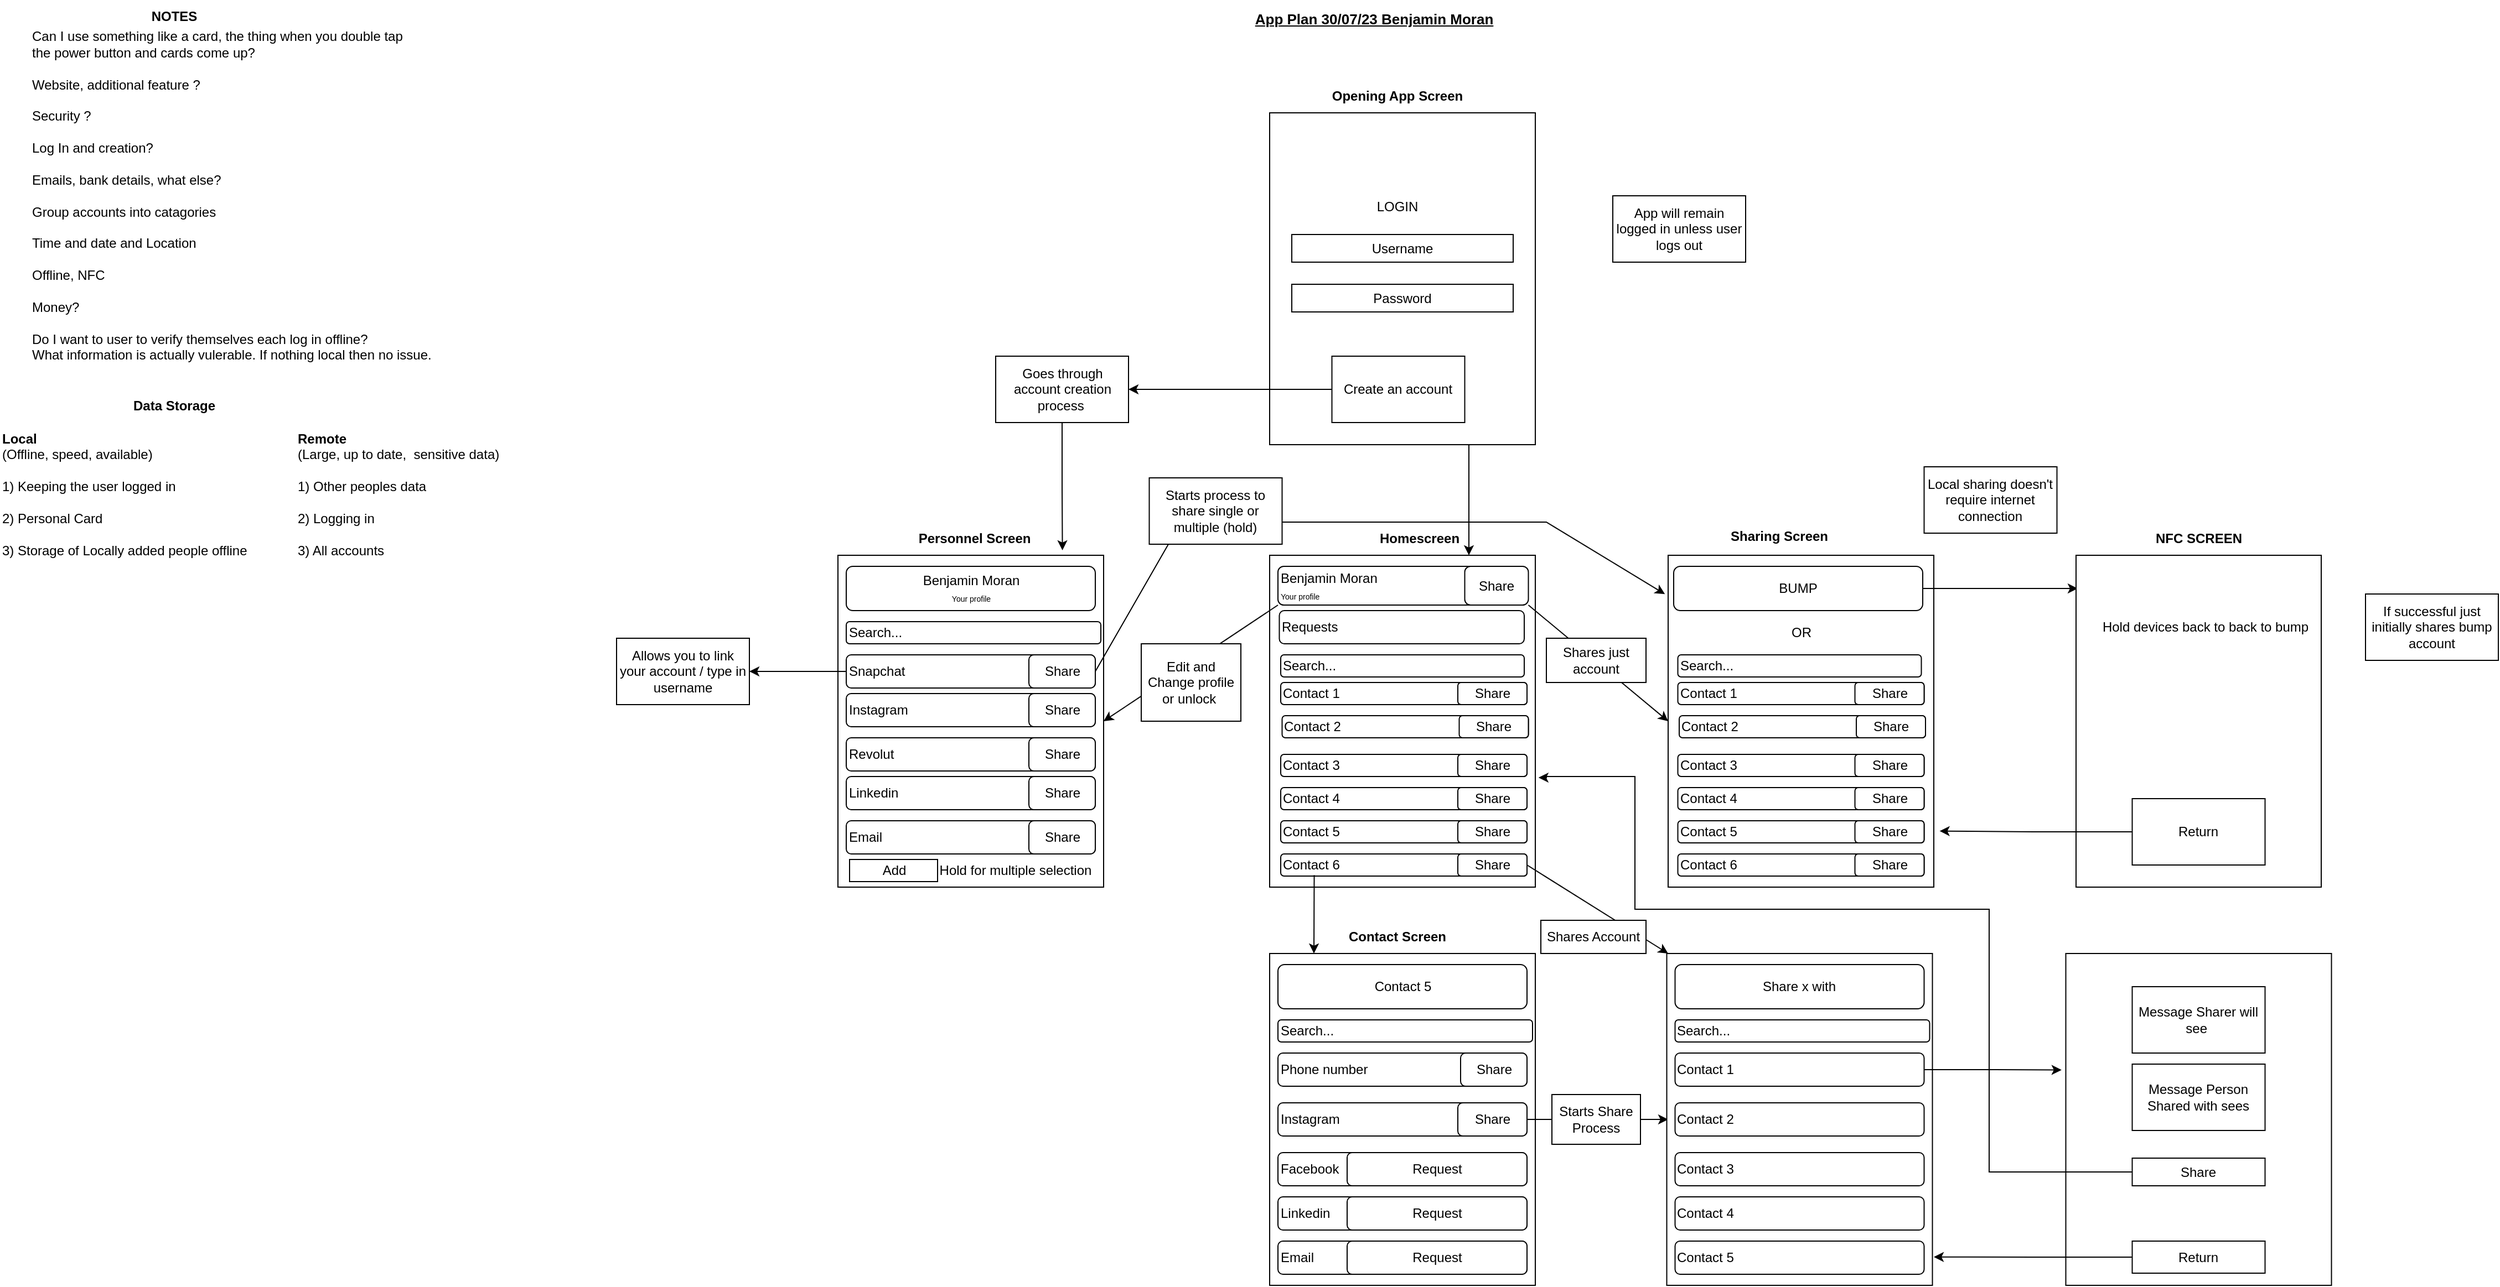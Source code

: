 <mxfile version="21.6.6" type="github">
  <diagram name="Page-1" id="TIKLZ43Wg-FKo88Zw3aZ">
    <mxGraphModel dx="3212" dy="1618" grid="1" gridSize="10" guides="1" tooltips="1" connect="1" arrows="1" fold="1" page="1" pageScale="1" pageWidth="827" pageHeight="1169" math="0" shadow="0">
      <root>
        <mxCell id="0" />
        <mxCell id="1" parent="0" />
        <mxCell id="qfI-3QRoqobWdmJR2WjG-1" value="App Plan 30/07/23 Benjamin Moran" style="text;html=1;align=center;verticalAlign=middle;resizable=0;points=[];autosize=1;strokeColor=none;fillColor=none;fontStyle=5;fontSize=13;" vertex="1" parent="1">
          <mxGeometry x="294" y="20" width="240" height="30" as="geometry" />
        </mxCell>
        <mxCell id="qfI-3QRoqobWdmJR2WjG-2" value="" style="rounded=0;whiteSpace=wrap;html=1;glass=0;" vertex="1" parent="1">
          <mxGeometry x="320" y="520" width="240" height="300" as="geometry" />
        </mxCell>
        <mxCell id="qfI-3QRoqobWdmJR2WjG-3" value="Search..." style="rounded=1;whiteSpace=wrap;html=1;align=left;" vertex="1" parent="1">
          <mxGeometry x="330" y="610" width="220" height="20" as="geometry" />
        </mxCell>
        <mxCell id="qfI-3QRoqobWdmJR2WjG-4" value="Contact 1" style="rounded=1;whiteSpace=wrap;html=1;align=left;" vertex="1" parent="1">
          <mxGeometry x="330" y="635" width="222.5" height="20" as="geometry" />
        </mxCell>
        <mxCell id="qfI-3QRoqobWdmJR2WjG-5" value="Contact 5" style="rounded=1;whiteSpace=wrap;html=1;align=left;" vertex="1" parent="1">
          <mxGeometry x="330" y="760" width="222.5" height="20" as="geometry" />
        </mxCell>
        <mxCell id="qfI-3QRoqobWdmJR2WjG-6" value="Contact 6" style="rounded=1;whiteSpace=wrap;html=1;align=left;" vertex="1" parent="1">
          <mxGeometry x="330" y="790" width="222.5" height="20" as="geometry" />
        </mxCell>
        <mxCell id="qfI-3QRoqobWdmJR2WjG-7" value="Share" style="rounded=1;whiteSpace=wrap;html=1;" vertex="1" parent="1">
          <mxGeometry x="490" y="760" width="62.5" height="20" as="geometry" />
        </mxCell>
        <mxCell id="qfI-3QRoqobWdmJR2WjG-8" value="Share" style="rounded=1;whiteSpace=wrap;html=1;" vertex="1" parent="1">
          <mxGeometry x="490" y="635" width="62.5" height="20" as="geometry" />
        </mxCell>
        <mxCell id="qfI-3QRoqobWdmJR2WjG-9" value="Share" style="rounded=1;whiteSpace=wrap;html=1;" vertex="1" parent="1">
          <mxGeometry x="490" y="790" width="62.5" height="20" as="geometry" />
        </mxCell>
        <mxCell id="qfI-3QRoqobWdmJR2WjG-10" value="" style="rounded=0;whiteSpace=wrap;html=1;glass=0;" vertex="1" parent="1">
          <mxGeometry x="-70" y="520" width="240" height="300" as="geometry" />
        </mxCell>
        <mxCell id="qfI-3QRoqobWdmJR2WjG-11" style="edgeStyle=orthogonalEdgeStyle;rounded=0;orthogonalLoop=1;jettySize=auto;html=1;exitX=0;exitY=0.5;exitDx=0;exitDy=0;" edge="1" parent="1" source="qfI-3QRoqobWdmJR2WjG-12" target="qfI-3QRoqobWdmJR2WjG-86">
          <mxGeometry relative="1" as="geometry" />
        </mxCell>
        <mxCell id="qfI-3QRoqobWdmJR2WjG-12" value="Snapchat" style="rounded=1;whiteSpace=wrap;html=1;align=left;" vertex="1" parent="1">
          <mxGeometry x="-62.5" y="610" width="225" height="30" as="geometry" />
        </mxCell>
        <mxCell id="qfI-3QRoqobWdmJR2WjG-13" value="Instagram" style="rounded=1;whiteSpace=wrap;html=1;align=left;" vertex="1" parent="1">
          <mxGeometry x="-62.5" y="645" width="225" height="30" as="geometry" />
        </mxCell>
        <mxCell id="qfI-3QRoqobWdmJR2WjG-14" value="Email" style="rounded=1;whiteSpace=wrap;html=1;align=left;" vertex="1" parent="1">
          <mxGeometry x="-62.5" y="760" width="225" height="30" as="geometry" />
        </mxCell>
        <mxCell id="qfI-3QRoqobWdmJR2WjG-15" value="Share" style="rounded=1;whiteSpace=wrap;html=1;" vertex="1" parent="1">
          <mxGeometry x="102.5" y="645" width="60" height="30" as="geometry" />
        </mxCell>
        <mxCell id="qfI-3QRoqobWdmJR2WjG-16" value="Share" style="rounded=1;whiteSpace=wrap;html=1;" vertex="1" parent="1">
          <mxGeometry x="102.5" y="610" width="60" height="30" as="geometry" />
        </mxCell>
        <mxCell id="qfI-3QRoqobWdmJR2WjG-17" value="Share" style="rounded=1;whiteSpace=wrap;html=1;" vertex="1" parent="1">
          <mxGeometry x="102.5" y="760" width="60" height="30" as="geometry" />
        </mxCell>
        <mxCell id="qfI-3QRoqobWdmJR2WjG-18" value="" style="endArrow=classic;html=1;rounded=0;exitX=0;exitY=1;exitDx=0;exitDy=0;entryX=1;entryY=0.5;entryDx=0;entryDy=0;" edge="1" parent="1" source="qfI-3QRoqobWdmJR2WjG-60" target="qfI-3QRoqobWdmJR2WjG-10">
          <mxGeometry width="50" height="50" relative="1" as="geometry">
            <mxPoint x="440" y="585" as="sourcePoint" />
            <mxPoint x="678.75" y="655" as="targetPoint" />
          </mxGeometry>
        </mxCell>
        <mxCell id="qfI-3QRoqobWdmJR2WjG-19" value="Benjamin Moran&lt;br&gt;&lt;span style=&quot;font-size: 7px;&quot;&gt;Your profile&lt;/span&gt;" style="rounded=1;whiteSpace=wrap;html=1;" vertex="1" parent="1">
          <mxGeometry x="-62.5" y="530" width="225" height="40" as="geometry" />
        </mxCell>
        <mxCell id="qfI-3QRoqobWdmJR2WjG-20" value="Search..." style="rounded=1;whiteSpace=wrap;html=1;align=left;" vertex="1" parent="1">
          <mxGeometry x="-62.5" y="580" width="230" height="20" as="geometry" />
        </mxCell>
        <mxCell id="qfI-3QRoqobWdmJR2WjG-21" value="" style="rounded=0;whiteSpace=wrap;html=1;glass=0;" vertex="1" parent="1">
          <mxGeometry x="320" y="880" width="240" height="300" as="geometry" />
        </mxCell>
        <mxCell id="qfI-3QRoqobWdmJR2WjG-22" value="Phone number" style="rounded=1;whiteSpace=wrap;html=1;align=left;" vertex="1" parent="1">
          <mxGeometry x="327.5" y="970" width="225" height="30" as="geometry" />
        </mxCell>
        <mxCell id="qfI-3QRoqobWdmJR2WjG-23" value="Instagram" style="rounded=1;whiteSpace=wrap;html=1;align=left;" vertex="1" parent="1">
          <mxGeometry x="327.5" y="1015" width="225" height="30" as="geometry" />
        </mxCell>
        <mxCell id="qfI-3QRoqobWdmJR2WjG-24" value="Facebook" style="rounded=1;whiteSpace=wrap;html=1;align=left;" vertex="1" parent="1">
          <mxGeometry x="327.5" y="1060" width="225" height="30" as="geometry" />
        </mxCell>
        <mxCell id="qfI-3QRoqobWdmJR2WjG-25" value="Linkedin&amp;nbsp;" style="rounded=1;whiteSpace=wrap;html=1;align=left;" vertex="1" parent="1">
          <mxGeometry x="327.5" y="1100" width="225" height="30" as="geometry" />
        </mxCell>
        <mxCell id="qfI-3QRoqobWdmJR2WjG-26" value="Email" style="rounded=1;whiteSpace=wrap;html=1;align=left;" vertex="1" parent="1">
          <mxGeometry x="327.5" y="1140" width="225" height="30" as="geometry" />
        </mxCell>
        <mxCell id="qfI-3QRoqobWdmJR2WjG-27" value="Share" style="rounded=1;whiteSpace=wrap;html=1;" vertex="1" parent="1">
          <mxGeometry x="490" y="1015" width="62.5" height="30" as="geometry" />
        </mxCell>
        <mxCell id="qfI-3QRoqobWdmJR2WjG-28" value="Request" style="rounded=1;whiteSpace=wrap;html=1;" vertex="1" parent="1">
          <mxGeometry x="390" y="1060" width="162.5" height="30" as="geometry" />
        </mxCell>
        <mxCell id="qfI-3QRoqobWdmJR2WjG-29" value="Share" style="rounded=1;whiteSpace=wrap;html=1;" vertex="1" parent="1">
          <mxGeometry x="492.5" y="970" width="60" height="30" as="geometry" />
        </mxCell>
        <mxCell id="qfI-3QRoqobWdmJR2WjG-30" value="Request" style="rounded=1;whiteSpace=wrap;html=1;" vertex="1" parent="1">
          <mxGeometry x="390" y="1140" width="162.5" height="30" as="geometry" />
        </mxCell>
        <mxCell id="qfI-3QRoqobWdmJR2WjG-31" value="Contact 5" style="rounded=1;whiteSpace=wrap;html=1;" vertex="1" parent="1">
          <mxGeometry x="327.5" y="890" width="225" height="40" as="geometry" />
        </mxCell>
        <mxCell id="qfI-3QRoqobWdmJR2WjG-32" value="Search..." style="rounded=1;whiteSpace=wrap;html=1;align=left;" vertex="1" parent="1">
          <mxGeometry x="327.5" y="940" width="230" height="20" as="geometry" />
        </mxCell>
        <mxCell id="qfI-3QRoqobWdmJR2WjG-33" value="Request" style="rounded=1;whiteSpace=wrap;html=1;" vertex="1" parent="1">
          <mxGeometry x="390" y="1100" width="162.5" height="30" as="geometry" />
        </mxCell>
        <mxCell id="qfI-3QRoqobWdmJR2WjG-34" value="" style="rounded=0;whiteSpace=wrap;html=1;glass=0;" vertex="1" parent="1">
          <mxGeometry x="680" y="520" width="240" height="300" as="geometry" />
        </mxCell>
        <mxCell id="qfI-3QRoqobWdmJR2WjG-35" value="BUMP" style="rounded=1;whiteSpace=wrap;html=1;" vertex="1" parent="1">
          <mxGeometry x="685" y="530" width="225" height="40" as="geometry" />
        </mxCell>
        <mxCell id="qfI-3QRoqobWdmJR2WjG-36" value="" style="endArrow=classic;html=1;rounded=0;exitX=1;exitY=1;exitDx=0;exitDy=0;entryX=0;entryY=0.5;entryDx=0;entryDy=0;" edge="1" parent="1" source="qfI-3QRoqobWdmJR2WjG-61" target="qfI-3QRoqobWdmJR2WjG-34">
          <mxGeometry width="50" height="50" relative="1" as="geometry">
            <mxPoint x="537.5" y="585" as="sourcePoint" />
            <mxPoint x="620" y="680" as="targetPoint" />
          </mxGeometry>
        </mxCell>
        <mxCell id="qfI-3QRoqobWdmJR2WjG-37" value="" style="endArrow=classic;html=1;rounded=0;exitX=1;exitY=0.5;exitDx=0;exitDy=0;entryX=0;entryY=0.5;entryDx=0;entryDy=0;" edge="1" parent="1" source="qfI-3QRoqobWdmJR2WjG-27">
          <mxGeometry width="50" height="50" relative="1" as="geometry">
            <mxPoint x="640" y="1100" as="sourcePoint" />
            <mxPoint x="680" y="1030" as="targetPoint" />
          </mxGeometry>
        </mxCell>
        <mxCell id="qfI-3QRoqobWdmJR2WjG-38" value="" style="endArrow=classic;html=1;rounded=0;exitX=1;exitY=0.5;exitDx=0;exitDy=0;entryX=-0.012;entryY=0.117;entryDx=0;entryDy=0;entryPerimeter=0;" edge="1" parent="1" source="qfI-3QRoqobWdmJR2WjG-16" target="qfI-3QRoqobWdmJR2WjG-34">
          <mxGeometry width="50" height="50" relative="1" as="geometry">
            <mxPoint x="300" y="720" as="sourcePoint" />
            <mxPoint x="350" y="670" as="targetPoint" />
            <Array as="points">
              <mxPoint x="240" y="490" />
              <mxPoint x="570" y="490" />
            </Array>
          </mxGeometry>
        </mxCell>
        <mxCell id="qfI-3QRoqobWdmJR2WjG-39" value="" style="rounded=0;whiteSpace=wrap;html=1;glass=0;" vertex="1" parent="1">
          <mxGeometry x="678.75" y="880" width="240" height="300" as="geometry" />
        </mxCell>
        <mxCell id="qfI-3QRoqobWdmJR2WjG-40" value="Share x with" style="rounded=1;whiteSpace=wrap;html=1;" vertex="1" parent="1">
          <mxGeometry x="686.25" y="890" width="225" height="40" as="geometry" />
        </mxCell>
        <mxCell id="qfI-3QRoqobWdmJR2WjG-41" value="Search..." style="rounded=1;whiteSpace=wrap;html=1;align=left;" vertex="1" parent="1">
          <mxGeometry x="686.25" y="940" width="230" height="20" as="geometry" />
        </mxCell>
        <mxCell id="qfI-3QRoqobWdmJR2WjG-42" style="edgeStyle=orthogonalEdgeStyle;rounded=0;orthogonalLoop=1;jettySize=auto;html=1;exitX=1;exitY=0.5;exitDx=0;exitDy=0;entryX=-0.016;entryY=0.351;entryDx=0;entryDy=0;entryPerimeter=0;" edge="1" parent="1" source="qfI-3QRoqobWdmJR2WjG-43" target="qfI-3QRoqobWdmJR2WjG-48">
          <mxGeometry relative="1" as="geometry" />
        </mxCell>
        <mxCell id="qfI-3QRoqobWdmJR2WjG-43" value="Contact 1" style="rounded=1;whiteSpace=wrap;html=1;align=left;" vertex="1" parent="1">
          <mxGeometry x="686.25" y="970" width="225" height="30" as="geometry" />
        </mxCell>
        <mxCell id="qfI-3QRoqobWdmJR2WjG-44" value="Contact 2" style="rounded=1;whiteSpace=wrap;html=1;align=left;" vertex="1" parent="1">
          <mxGeometry x="686.25" y="1015" width="225" height="30" as="geometry" />
        </mxCell>
        <mxCell id="qfI-3QRoqobWdmJR2WjG-45" value="Contact 3" style="rounded=1;whiteSpace=wrap;html=1;align=left;" vertex="1" parent="1">
          <mxGeometry x="686.25" y="1060" width="225" height="30" as="geometry" />
        </mxCell>
        <mxCell id="qfI-3QRoqobWdmJR2WjG-46" value="Contact 4" style="rounded=1;whiteSpace=wrap;html=1;align=left;" vertex="1" parent="1">
          <mxGeometry x="686.25" y="1100" width="225" height="30" as="geometry" />
        </mxCell>
        <mxCell id="qfI-3QRoqobWdmJR2WjG-47" value="Contact 5" style="rounded=1;whiteSpace=wrap;html=1;align=left;" vertex="1" parent="1">
          <mxGeometry x="686.25" y="1140" width="225" height="30" as="geometry" />
        </mxCell>
        <mxCell id="qfI-3QRoqobWdmJR2WjG-48" value="" style="rounded=0;whiteSpace=wrap;html=1;glass=0;" vertex="1" parent="1">
          <mxGeometry x="1039.25" y="880" width="240" height="300" as="geometry" />
        </mxCell>
        <mxCell id="qfI-3QRoqobWdmJR2WjG-49" value="Message Sharer will see&amp;nbsp;" style="rounded=0;whiteSpace=wrap;html=1;" vertex="1" parent="1">
          <mxGeometry x="1099.25" y="910" width="120" height="60" as="geometry" />
        </mxCell>
        <mxCell id="qfI-3QRoqobWdmJR2WjG-50" value="Message Person Shared with sees" style="rounded=0;whiteSpace=wrap;html=1;" vertex="1" parent="1">
          <mxGeometry x="1099.25" y="980" width="120" height="60" as="geometry" />
        </mxCell>
        <mxCell id="qfI-3QRoqobWdmJR2WjG-51" style="edgeStyle=orthogonalEdgeStyle;rounded=0;orthogonalLoop=1;jettySize=auto;html=1;exitX=0.75;exitY=1;exitDx=0;exitDy=0;entryX=0.75;entryY=0;entryDx=0;entryDy=0;" edge="1" parent="1" source="qfI-3QRoqobWdmJR2WjG-52" target="qfI-3QRoqobWdmJR2WjG-2">
          <mxGeometry relative="1" as="geometry" />
        </mxCell>
        <mxCell id="qfI-3QRoqobWdmJR2WjG-52" value="" style="rounded=0;whiteSpace=wrap;html=1;glass=0;" vertex="1" parent="1">
          <mxGeometry x="320" y="120" width="240" height="300" as="geometry" />
        </mxCell>
        <mxCell id="qfI-3QRoqobWdmJR2WjG-53" value="&lt;b&gt;Opening App Screen&lt;/b&gt;" style="text;html=1;align=center;verticalAlign=middle;resizable=0;points=[];autosize=1;strokeColor=none;fillColor=none;" vertex="1" parent="1">
          <mxGeometry x="365" y="90" width="140" height="30" as="geometry" />
        </mxCell>
        <mxCell id="qfI-3QRoqobWdmJR2WjG-54" value="Username" style="rounded=0;whiteSpace=wrap;html=1;" vertex="1" parent="1">
          <mxGeometry x="340" y="230" width="200" height="25" as="geometry" />
        </mxCell>
        <mxCell id="qfI-3QRoqobWdmJR2WjG-55" value="Password" style="rounded=0;whiteSpace=wrap;html=1;" vertex="1" parent="1">
          <mxGeometry x="340" y="275" width="200" height="25" as="geometry" />
        </mxCell>
        <mxCell id="qfI-3QRoqobWdmJR2WjG-56" value="LOGIN" style="text;html=1;align=center;verticalAlign=middle;resizable=0;points=[];autosize=1;strokeColor=none;fillColor=none;" vertex="1" parent="1">
          <mxGeometry x="405" y="190" width="60" height="30" as="geometry" />
        </mxCell>
        <mxCell id="qfI-3QRoqobWdmJR2WjG-57" value="App will remain logged in unless user logs out" style="rounded=0;whiteSpace=wrap;html=1;" vertex="1" parent="1">
          <mxGeometry x="630" y="195" width="120" height="60" as="geometry" />
        </mxCell>
        <mxCell id="qfI-3QRoqobWdmJR2WjG-58" value="&lt;b&gt;Homescreen&lt;/b&gt;" style="text;html=1;align=center;verticalAlign=middle;resizable=0;points=[];autosize=1;strokeColor=none;fillColor=none;" vertex="1" parent="1">
          <mxGeometry x="405" y="490" width="100" height="30" as="geometry" />
        </mxCell>
        <mxCell id="qfI-3QRoqobWdmJR2WjG-59" value="&lt;b&gt;Personnel Screen&lt;/b&gt;" style="text;html=1;align=center;verticalAlign=middle;resizable=0;points=[];autosize=1;strokeColor=none;fillColor=none;" vertex="1" parent="1">
          <mxGeometry x="-7.5" y="490" width="120" height="30" as="geometry" />
        </mxCell>
        <mxCell id="qfI-3QRoqobWdmJR2WjG-60" value="Benjamin Moran&lt;br&gt;&lt;span style=&quot;font-size: 7px;&quot;&gt;Your profile&lt;/span&gt;" style="rounded=1;whiteSpace=wrap;html=1;align=left;" vertex="1" parent="1">
          <mxGeometry x="327.5" y="530" width="225" height="35" as="geometry" />
        </mxCell>
        <mxCell id="qfI-3QRoqobWdmJR2WjG-61" value="Share" style="rounded=1;whiteSpace=wrap;html=1;" vertex="1" parent="1">
          <mxGeometry x="496.25" y="530" width="57.5" height="35" as="geometry" />
        </mxCell>
        <mxCell id="qfI-3QRoqobWdmJR2WjG-62" value="Requests" style="rounded=1;whiteSpace=wrap;html=1;align=left;" vertex="1" parent="1">
          <mxGeometry x="328.75" y="570" width="221.25" height="30" as="geometry" />
        </mxCell>
        <mxCell id="qfI-3QRoqobWdmJR2WjG-63" value="Contact 4" style="rounded=1;whiteSpace=wrap;html=1;align=left;" vertex="1" parent="1">
          <mxGeometry x="330" y="730" width="222.5" height="20" as="geometry" />
        </mxCell>
        <mxCell id="qfI-3QRoqobWdmJR2WjG-64" value="Share" style="rounded=1;whiteSpace=wrap;html=1;" vertex="1" parent="1">
          <mxGeometry x="490" y="730" width="62.5" height="20" as="geometry" />
        </mxCell>
        <mxCell id="qfI-3QRoqobWdmJR2WjG-65" value="Contact 3" style="rounded=1;whiteSpace=wrap;html=1;align=left;" vertex="1" parent="1">
          <mxGeometry x="330" y="700" width="222.5" height="20" as="geometry" />
        </mxCell>
        <mxCell id="qfI-3QRoqobWdmJR2WjG-66" value="Share" style="rounded=1;whiteSpace=wrap;html=1;" vertex="1" parent="1">
          <mxGeometry x="490" y="700" width="62.5" height="20" as="geometry" />
        </mxCell>
        <mxCell id="qfI-3QRoqobWdmJR2WjG-67" value="Contact 2" style="rounded=1;whiteSpace=wrap;html=1;align=left;" vertex="1" parent="1">
          <mxGeometry x="331.25" y="665" width="222.5" height="20" as="geometry" />
        </mxCell>
        <mxCell id="qfI-3QRoqobWdmJR2WjG-68" value="Share" style="rounded=1;whiteSpace=wrap;html=1;" vertex="1" parent="1">
          <mxGeometry x="491.25" y="665" width="62.5" height="20" as="geometry" />
        </mxCell>
        <mxCell id="qfI-3QRoqobWdmJR2WjG-69" value="Search..." style="rounded=1;whiteSpace=wrap;html=1;align=left;" vertex="1" parent="1">
          <mxGeometry x="688.75" y="610" width="220" height="20" as="geometry" />
        </mxCell>
        <mxCell id="qfI-3QRoqobWdmJR2WjG-70" value="Contact 1" style="rounded=1;whiteSpace=wrap;html=1;align=left;" vertex="1" parent="1">
          <mxGeometry x="688.75" y="635" width="222.5" height="20" as="geometry" />
        </mxCell>
        <mxCell id="qfI-3QRoqobWdmJR2WjG-71" value="Contact 5" style="rounded=1;whiteSpace=wrap;html=1;align=left;" vertex="1" parent="1">
          <mxGeometry x="688.75" y="760" width="222.5" height="20" as="geometry" />
        </mxCell>
        <mxCell id="qfI-3QRoqobWdmJR2WjG-72" value="Contact 6" style="rounded=1;whiteSpace=wrap;html=1;align=left;" vertex="1" parent="1">
          <mxGeometry x="688.75" y="790" width="222.5" height="20" as="geometry" />
        </mxCell>
        <mxCell id="qfI-3QRoqobWdmJR2WjG-73" value="Share" style="rounded=1;whiteSpace=wrap;html=1;" vertex="1" parent="1">
          <mxGeometry x="848.75" y="760" width="62.5" height="20" as="geometry" />
        </mxCell>
        <mxCell id="qfI-3QRoqobWdmJR2WjG-74" value="Share" style="rounded=1;whiteSpace=wrap;html=1;" vertex="1" parent="1">
          <mxGeometry x="848.75" y="635" width="62.5" height="20" as="geometry" />
        </mxCell>
        <mxCell id="qfI-3QRoqobWdmJR2WjG-75" value="Share" style="rounded=1;whiteSpace=wrap;html=1;" vertex="1" parent="1">
          <mxGeometry x="848.75" y="790" width="62.5" height="20" as="geometry" />
        </mxCell>
        <mxCell id="qfI-3QRoqobWdmJR2WjG-76" value="Contact 4" style="rounded=1;whiteSpace=wrap;html=1;align=left;" vertex="1" parent="1">
          <mxGeometry x="688.75" y="730" width="222.5" height="20" as="geometry" />
        </mxCell>
        <mxCell id="qfI-3QRoqobWdmJR2WjG-77" value="Share" style="rounded=1;whiteSpace=wrap;html=1;" vertex="1" parent="1">
          <mxGeometry x="848.75" y="730" width="62.5" height="20" as="geometry" />
        </mxCell>
        <mxCell id="qfI-3QRoqobWdmJR2WjG-78" value="Contact 3" style="rounded=1;whiteSpace=wrap;html=1;align=left;" vertex="1" parent="1">
          <mxGeometry x="688.75" y="700" width="222.5" height="20" as="geometry" />
        </mxCell>
        <mxCell id="qfI-3QRoqobWdmJR2WjG-79" value="Share" style="rounded=1;whiteSpace=wrap;html=1;" vertex="1" parent="1">
          <mxGeometry x="848.75" y="700" width="62.5" height="20" as="geometry" />
        </mxCell>
        <mxCell id="qfI-3QRoqobWdmJR2WjG-80" value="Contact 2" style="rounded=1;whiteSpace=wrap;html=1;align=left;" vertex="1" parent="1">
          <mxGeometry x="690" y="665" width="222.5" height="20" as="geometry" />
        </mxCell>
        <mxCell id="qfI-3QRoqobWdmJR2WjG-81" value="Share" style="rounded=1;whiteSpace=wrap;html=1;" vertex="1" parent="1">
          <mxGeometry x="850" y="665" width="62.5" height="20" as="geometry" />
        </mxCell>
        <mxCell id="qfI-3QRoqobWdmJR2WjG-82" value="OR" style="text;html=1;align=center;verticalAlign=middle;resizable=0;points=[];autosize=1;strokeColor=none;fillColor=none;" vertex="1" parent="1">
          <mxGeometry x="780" y="575" width="40" height="30" as="geometry" />
        </mxCell>
        <mxCell id="qfI-3QRoqobWdmJR2WjG-83" value="" style="endArrow=classic;html=1;rounded=0;exitX=1;exitY=0.5;exitDx=0;exitDy=0;" edge="1" parent="1" source="qfI-3QRoqobWdmJR2WjG-35">
          <mxGeometry width="50" height="50" relative="1" as="geometry">
            <mxPoint x="900" y="690" as="sourcePoint" />
            <mxPoint x="1050" y="550" as="targetPoint" />
          </mxGeometry>
        </mxCell>
        <mxCell id="qfI-3QRoqobWdmJR2WjG-84" value="Shares just account" style="rounded=0;whiteSpace=wrap;html=1;" vertex="1" parent="1">
          <mxGeometry x="570" y="595" width="90" height="40" as="geometry" />
        </mxCell>
        <mxCell id="qfI-3QRoqobWdmJR2WjG-85" value="Edit and Change profile or unlock&amp;nbsp;" style="rounded=0;whiteSpace=wrap;html=1;" vertex="1" parent="1">
          <mxGeometry x="204" y="600" width="90" height="70" as="geometry" />
        </mxCell>
        <mxCell id="qfI-3QRoqobWdmJR2WjG-86" value="Allows you to link your account / type in username" style="rounded=0;whiteSpace=wrap;html=1;" vertex="1" parent="1">
          <mxGeometry x="-270" y="595" width="120" height="60" as="geometry" />
        </mxCell>
        <mxCell id="qfI-3QRoqobWdmJR2WjG-87" value="" style="endArrow=classic;html=1;rounded=0;exitX=0.136;exitY=0.959;exitDx=0;exitDy=0;exitPerimeter=0;" edge="1" parent="1" source="qfI-3QRoqobWdmJR2WjG-6">
          <mxGeometry width="50" height="50" relative="1" as="geometry">
            <mxPoint x="440" y="880" as="sourcePoint" />
            <mxPoint x="360" y="880" as="targetPoint" />
          </mxGeometry>
        </mxCell>
        <mxCell id="qfI-3QRoqobWdmJR2WjG-88" value="Contact Screen" style="text;html=1;align=center;verticalAlign=middle;resizable=0;points=[];autosize=1;strokeColor=none;fillColor=none;fontStyle=1" vertex="1" parent="1">
          <mxGeometry x="380" y="850" width="110" height="30" as="geometry" />
        </mxCell>
        <mxCell id="qfI-3QRoqobWdmJR2WjG-89" value="" style="endArrow=classic;html=1;rounded=0;exitX=1;exitY=0.5;exitDx=0;exitDy=0;entryX=0;entryY=0;entryDx=0;entryDy=0;" edge="1" parent="1" source="qfI-3QRoqobWdmJR2WjG-9">
          <mxGeometry width="50" height="50" relative="1" as="geometry">
            <mxPoint x="590" y="930" as="sourcePoint" />
            <mxPoint x="680" y="880" as="targetPoint" />
          </mxGeometry>
        </mxCell>
        <mxCell id="qfI-3QRoqobWdmJR2WjG-90" value="Starts Share Process" style="rounded=0;whiteSpace=wrap;html=1;" vertex="1" parent="1">
          <mxGeometry x="575" y="1007.5" width="80" height="45" as="geometry" />
        </mxCell>
        <mxCell id="qfI-3QRoqobWdmJR2WjG-91" value="Local sharing doesn&#39;t require internet connection" style="rounded=0;whiteSpace=wrap;html=1;" vertex="1" parent="1">
          <mxGeometry x="911.25" y="440" width="120" height="60" as="geometry" />
        </mxCell>
        <mxCell id="qfI-3QRoqobWdmJR2WjG-92" value="" style="rounded=0;whiteSpace=wrap;html=1;" vertex="1" parent="1">
          <mxGeometry x="1048.5" y="520" width="221.5" height="300" as="geometry" />
        </mxCell>
        <mxCell id="qfI-3QRoqobWdmJR2WjG-93" value="Hold devices back to back to bump" style="text;html=1;align=center;verticalAlign=middle;resizable=0;points=[];autosize=1;strokeColor=none;fillColor=none;" vertex="1" parent="1">
          <mxGeometry x="1060" y="570" width="210" height="30" as="geometry" />
        </mxCell>
        <mxCell id="qfI-3QRoqobWdmJR2WjG-94" style="edgeStyle=orthogonalEdgeStyle;rounded=0;orthogonalLoop=1;jettySize=auto;html=1;exitX=0;exitY=0.5;exitDx=0;exitDy=0;entryX=1.022;entryY=0.831;entryDx=0;entryDy=0;entryPerimeter=0;" edge="1" parent="1" source="qfI-3QRoqobWdmJR2WjG-95" target="qfI-3QRoqobWdmJR2WjG-34">
          <mxGeometry relative="1" as="geometry" />
        </mxCell>
        <mxCell id="qfI-3QRoqobWdmJR2WjG-95" value="Return" style="rounded=0;whiteSpace=wrap;html=1;" vertex="1" parent="1">
          <mxGeometry x="1099.25" y="740" width="120" height="60" as="geometry" />
        </mxCell>
        <mxCell id="qfI-3QRoqobWdmJR2WjG-96" value="If successful just initially shares bump account" style="rounded=0;whiteSpace=wrap;html=1;" vertex="1" parent="1">
          <mxGeometry x="1310" y="555" width="120" height="60" as="geometry" />
        </mxCell>
        <mxCell id="qfI-3QRoqobWdmJR2WjG-97" style="edgeStyle=orthogonalEdgeStyle;rounded=0;orthogonalLoop=1;jettySize=auto;html=1;exitX=0;exitY=0.5;exitDx=0;exitDy=0;" edge="1" parent="1" source="qfI-3QRoqobWdmJR2WjG-98" target="qfI-3QRoqobWdmJR2WjG-100">
          <mxGeometry relative="1" as="geometry" />
        </mxCell>
        <mxCell id="qfI-3QRoqobWdmJR2WjG-98" value="Create an account" style="whiteSpace=wrap;html=1;" vertex="1" parent="1">
          <mxGeometry x="376.25" y="340" width="120" height="60" as="geometry" />
        </mxCell>
        <mxCell id="qfI-3QRoqobWdmJR2WjG-99" style="edgeStyle=orthogonalEdgeStyle;rounded=0;orthogonalLoop=1;jettySize=auto;html=1;exitX=0.5;exitY=1;exitDx=0;exitDy=0;entryX=0.845;entryY=-0.015;entryDx=0;entryDy=0;entryPerimeter=0;" edge="1" parent="1" source="qfI-3QRoqobWdmJR2WjG-100" target="qfI-3QRoqobWdmJR2WjG-10">
          <mxGeometry relative="1" as="geometry" />
        </mxCell>
        <mxCell id="qfI-3QRoqobWdmJR2WjG-100" value="Goes through account creation process&amp;nbsp;" style="rounded=0;whiteSpace=wrap;html=1;" vertex="1" parent="1">
          <mxGeometry x="72.5" y="340" width="120" height="60" as="geometry" />
        </mxCell>
        <mxCell id="qfI-3QRoqobWdmJR2WjG-101" value="Starts process to share single or multiple (hold)" style="rounded=0;whiteSpace=wrap;html=1;" vertex="1" parent="1">
          <mxGeometry x="211.25" y="450" width="120" height="60" as="geometry" />
        </mxCell>
        <mxCell id="qfI-3QRoqobWdmJR2WjG-102" value="Revolut" style="rounded=1;whiteSpace=wrap;html=1;align=left;" vertex="1" parent="1">
          <mxGeometry x="-62.5" y="685" width="225" height="30" as="geometry" />
        </mxCell>
        <mxCell id="qfI-3QRoqobWdmJR2WjG-103" value="Share" style="rounded=1;whiteSpace=wrap;html=1;" vertex="1" parent="1">
          <mxGeometry x="102.5" y="685" width="60" height="30" as="geometry" />
        </mxCell>
        <mxCell id="qfI-3QRoqobWdmJR2WjG-104" value="Linkedin" style="rounded=1;whiteSpace=wrap;html=1;align=left;" vertex="1" parent="1">
          <mxGeometry x="-62.5" y="720" width="225" height="30" as="geometry" />
        </mxCell>
        <mxCell id="qfI-3QRoqobWdmJR2WjG-105" value="Share" style="rounded=1;whiteSpace=wrap;html=1;" vertex="1" parent="1">
          <mxGeometry x="102.5" y="720" width="60" height="30" as="geometry" />
        </mxCell>
        <mxCell id="qfI-3QRoqobWdmJR2WjG-106" value="Hold for multiple selection" style="text;html=1;align=center;verticalAlign=middle;resizable=0;points=[];autosize=1;strokeColor=none;fillColor=none;" vertex="1" parent="1">
          <mxGeometry x="10" y="790" width="160" height="30" as="geometry" />
        </mxCell>
        <mxCell id="qfI-3QRoqobWdmJR2WjG-107" value="Add" style="rounded=0;whiteSpace=wrap;html=1;" vertex="1" parent="1">
          <mxGeometry x="-59.5" y="795" width="79.5" height="20" as="geometry" />
        </mxCell>
        <mxCell id="qfI-3QRoqobWdmJR2WjG-108" value="Sharing Screen" style="text;html=1;align=center;verticalAlign=middle;resizable=0;points=[];autosize=1;strokeColor=none;fillColor=none;fontStyle=1" vertex="1" parent="1">
          <mxGeometry x="725" y="488" width="110" height="30" as="geometry" />
        </mxCell>
        <mxCell id="qfI-3QRoqobWdmJR2WjG-109" value="NFC SCREEN" style="text;html=1;align=center;verticalAlign=middle;resizable=0;points=[];autosize=1;strokeColor=none;fillColor=none;fontStyle=1" vertex="1" parent="1">
          <mxGeometry x="1109.25" y="490" width="100" height="30" as="geometry" />
        </mxCell>
        <mxCell id="qfI-3QRoqobWdmJR2WjG-110" style="edgeStyle=orthogonalEdgeStyle;rounded=0;orthogonalLoop=1;jettySize=auto;html=1;exitX=0;exitY=0.5;exitDx=0;exitDy=0;" edge="1" parent="1" source="qfI-3QRoqobWdmJR2WjG-111">
          <mxGeometry relative="1" as="geometry">
            <mxPoint x="920" y="1154.333" as="targetPoint" />
          </mxGeometry>
        </mxCell>
        <mxCell id="qfI-3QRoqobWdmJR2WjG-111" value="Return" style="rounded=0;whiteSpace=wrap;html=1;" vertex="1" parent="1">
          <mxGeometry x="1099.25" y="1140" width="120" height="29" as="geometry" />
        </mxCell>
        <mxCell id="qfI-3QRoqobWdmJR2WjG-112" style="edgeStyle=orthogonalEdgeStyle;rounded=0;orthogonalLoop=1;jettySize=auto;html=1;exitX=0;exitY=0.5;exitDx=0;exitDy=0;entryX=1.012;entryY=0.67;entryDx=0;entryDy=0;entryPerimeter=0;" edge="1" parent="1" target="qfI-3QRoqobWdmJR2WjG-2">
          <mxGeometry relative="1" as="geometry">
            <mxPoint x="600" y="800" as="targetPoint" />
            <mxPoint x="1099.25" y="1077.5" as="sourcePoint" />
            <Array as="points">
              <mxPoint x="970" y="1078" />
              <mxPoint x="970" y="840" />
              <mxPoint x="650" y="840" />
              <mxPoint x="650" y="720" />
              <mxPoint x="570" y="720" />
            </Array>
          </mxGeometry>
        </mxCell>
        <mxCell id="qfI-3QRoqobWdmJR2WjG-113" value="Share" style="rounded=0;whiteSpace=wrap;html=1;" vertex="1" parent="1">
          <mxGeometry x="1099.25" y="1065" width="120" height="25" as="geometry" />
        </mxCell>
        <mxCell id="qfI-3QRoqobWdmJR2WjG-114" value="Shares Account" style="rounded=0;whiteSpace=wrap;html=1;" vertex="1" parent="1">
          <mxGeometry x="565" y="850" width="95" height="30" as="geometry" />
        </mxCell>
        <mxCell id="qfI-3QRoqobWdmJR2WjG-115" value="NOTES" style="text;html=1;align=center;verticalAlign=middle;resizable=0;points=[];autosize=1;strokeColor=none;fillColor=none;fontStyle=1" vertex="1" parent="1">
          <mxGeometry x="-700" y="18" width="60" height="30" as="geometry" />
        </mxCell>
        <mxCell id="qfI-3QRoqobWdmJR2WjG-116" value="Can I use something like a card, the thing when you double tap&amp;nbsp;&lt;br style=&quot;border-color: var(--border-color);&quot;&gt;the power button and cards come up?&lt;br&gt;&lt;br&gt;Website, additional feature ?&lt;br style=&quot;border-color: var(--border-color);&quot;&gt;&lt;span style=&quot;&quot;&gt;&lt;br&gt;Security ?&lt;/span&gt;&lt;br style=&quot;border-color: var(--border-color);&quot;&gt;&lt;span style=&quot;&quot;&gt;&lt;br&gt;Log In and creation?&lt;/span&gt;&lt;br style=&quot;border-color: var(--border-color);&quot;&gt;&lt;span style=&quot;&quot;&gt;&lt;br&gt;Emails, bank details, what else?&lt;/span&gt;&lt;br style=&quot;border-color: var(--border-color);&quot;&gt;&lt;span style=&quot;&quot;&gt;&lt;br&gt;Group accounts into catagories&lt;/span&gt;&lt;br style=&quot;border-color: var(--border-color);&quot;&gt;&lt;span style=&quot;&quot;&gt;&lt;br&gt;Time and date and Location&lt;/span&gt;&lt;br style=&quot;border-color: var(--border-color);&quot;&gt;&lt;span style=&quot;&quot;&gt;&lt;br&gt;Offline, NFC&lt;/span&gt;&lt;br style=&quot;border-color: var(--border-color);&quot;&gt;&lt;span style=&quot;&quot;&gt;&lt;br&gt;Money?&lt;br&gt;&lt;br&gt;Do&amp;nbsp;I want to user to verify themselves each log in offline? &lt;br&gt;What information is actually vulerable. If nothing local then no issue.&lt;br&gt;&lt;/span&gt;" style="text;html=1;align=left;verticalAlign=middle;resizable=0;points=[];autosize=1;strokeColor=none;fillColor=none;" vertex="1" parent="1">
          <mxGeometry x="-800" y="40" width="380" height="310" as="geometry" />
        </mxCell>
        <mxCell id="qfI-3QRoqobWdmJR2WjG-117" value="&lt;b&gt;Data Storage&lt;/b&gt;" style="text;html=1;align=center;verticalAlign=middle;resizable=0;points=[];autosize=1;strokeColor=none;fillColor=none;" vertex="1" parent="1">
          <mxGeometry x="-720" y="370" width="100" height="30" as="geometry" />
        </mxCell>
        <mxCell id="qfI-3QRoqobWdmJR2WjG-118" value="&lt;b&gt;Local&lt;/b&gt;&lt;br&gt;(Offline, speed, available)&lt;br&gt;&lt;br&gt;1) Keeping the user logged in&lt;br&gt;&lt;br&gt;2) Personal Card&lt;br&gt;&lt;br&gt;3) Storage of Locally added people offline" style="text;html=1;align=left;verticalAlign=middle;resizable=0;points=[];autosize=1;strokeColor=none;fillColor=none;" vertex="1" parent="1">
          <mxGeometry x="-827" y="400" width="250" height="130" as="geometry" />
        </mxCell>
        <mxCell id="qfI-3QRoqobWdmJR2WjG-119" value="&lt;b&gt;Remote&lt;/b&gt;&lt;br&gt;&lt;div style=&quot;&quot;&gt;(Large, up to date, &amp;nbsp;sensitive data)&lt;/div&gt;&lt;div style=&quot;&quot;&gt;&lt;br&gt;&lt;/div&gt;&lt;div style=&quot;&quot;&gt;1) Other peoples data&lt;/div&gt;&lt;div style=&quot;&quot;&gt;&lt;br&gt;&lt;/div&gt;&lt;div style=&quot;&quot;&gt;2) Logging in&lt;/div&gt;&lt;div style=&quot;&quot;&gt;&lt;br&gt;&lt;/div&gt;&lt;div style=&quot;&quot;&gt;3) All accounts&lt;/div&gt;" style="text;html=1;align=left;verticalAlign=middle;resizable=0;points=[];autosize=1;strokeColor=none;fillColor=none;" vertex="1" parent="1">
          <mxGeometry x="-560" y="400" width="210" height="130" as="geometry" />
        </mxCell>
      </root>
    </mxGraphModel>
  </diagram>
</mxfile>
